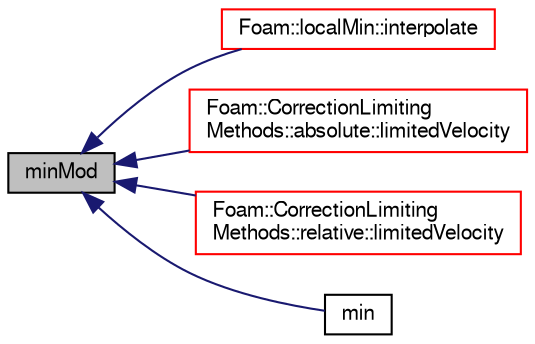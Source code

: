 digraph "minMod"
{
  bgcolor="transparent";
  edge [fontname="FreeSans",fontsize="10",labelfontname="FreeSans",labelfontsize="10"];
  node [fontname="FreeSans",fontsize="10",shape=record];
  rankdir="LR";
  Node129376 [label="minMod",height=0.2,width=0.4,color="black", fillcolor="grey75", style="filled", fontcolor="black"];
  Node129376 -> Node129377 [dir="back",color="midnightblue",fontsize="10",style="solid",fontname="FreeSans"];
  Node129377 [label="Foam::localMin::interpolate",height=0.2,width=0.4,color="red",URL="$a23210.html#afa17cc125605c695de2537e795d5d721",tooltip="Return the face-interpolate of the given cell field. "];
  Node129376 -> Node129380 [dir="back",color="midnightblue",fontsize="10",style="solid",fontname="FreeSans"];
  Node129380 [label="Foam::CorrectionLimiting\lMethods::absolute::limitedVelocity",height=0.2,width=0.4,color="red",URL="$a24218.html#af4c325c4bf9116a8d2db131c0a394f82",tooltip="Return the limited velocity. "];
  Node129376 -> Node129383 [dir="back",color="midnightblue",fontsize="10",style="solid",fontname="FreeSans"];
  Node129383 [label="Foam::CorrectionLimiting\lMethods::relative::limitedVelocity",height=0.2,width=0.4,color="red",URL="$a24230.html#af4c325c4bf9116a8d2db131c0a394f82",tooltip="Return the limited velocity. "];
  Node129376 -> Node129386 [dir="back",color="midnightblue",fontsize="10",style="solid",fontname="FreeSans"];
  Node129386 [label="min",height=0.2,width=0.4,color="black",URL="$a21124.html#a7245ec2b71c504c401eb5e6f7d80f122"];
}
